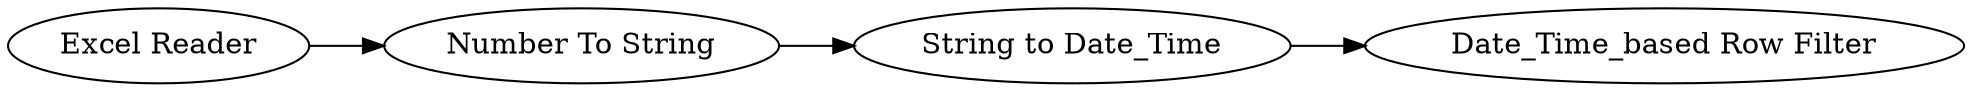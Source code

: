 digraph {
	2 -> 3
	3 -> 4
	1 -> 2
	1 [label="Excel Reader"]
	4 [label="Date_Time_based Row Filter"]
	3 [label="String to Date_Time"]
	2 [label="Number To String"]
	rankdir=LR
}
